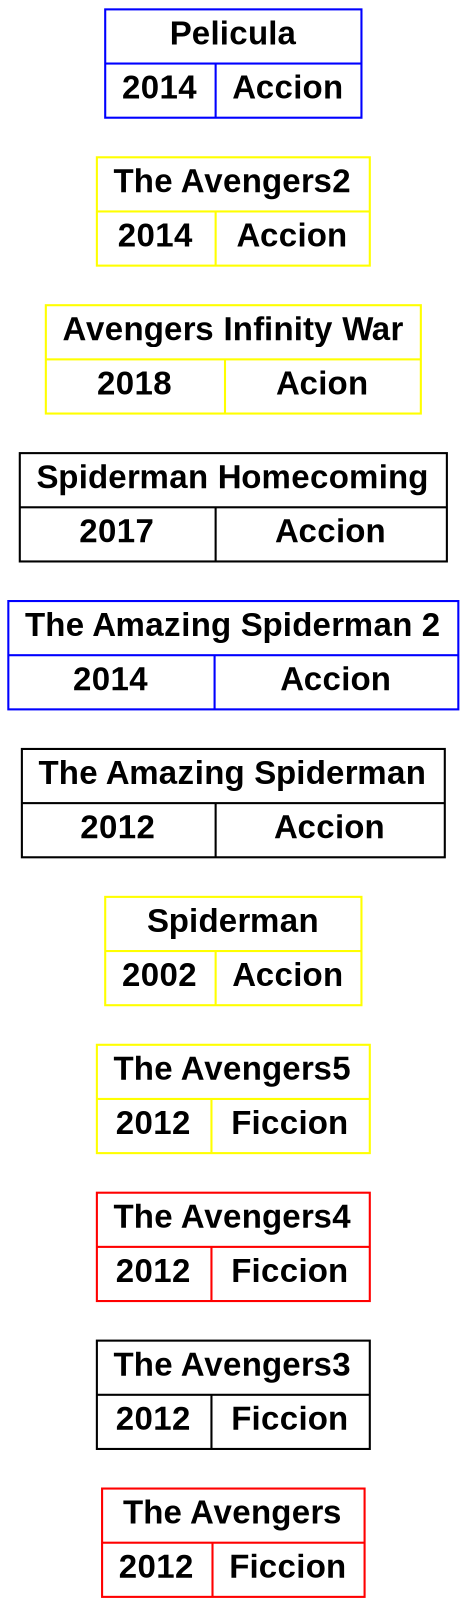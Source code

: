 digraph { 
rankdir = LR 
node[shape=circle, fontname="Arial Black", fontsize=16]
pelicula0[shape=record, color = red, label="The Avengers  | {2012  | Ficcion
 } "]
pelicula1[shape=record, color = black, label="The Avengers3  | {2012  | Ficcion
 } "]
pelicula2[shape=record, color = red, label="The Avengers4  | {2012  | Ficcion
 } "]
pelicula3[shape=record, color = yellow, label="The Avengers5  | {2012  | Ficcion
 } "]
pelicula4[shape=record, color = yellow, label="Spiderman | {2002 | Accion
 } "]
pelicula5[shape=record, color = black, label="The Amazing Spiderman | {2012 | Accion
 } "]
pelicula6[shape=record, color = blue, label="The Amazing Spiderman 2 | {2014 | Accion
 } "]
pelicula7[shape=record, color = black, label="Spiderman Homecoming | {2017 | Accion
 } "]
pelicula8[shape=record, color = yellow, label="Avengers Infinity War | {2018 | Acion
 } "]
pelicula9[shape=record, color = yellow, label="The Avengers2  | {2014  | Accion
 } "]
pelicula10[shape=record, color = blue, label="Pelicula  | {2014  | Accion
 } "]
} 
